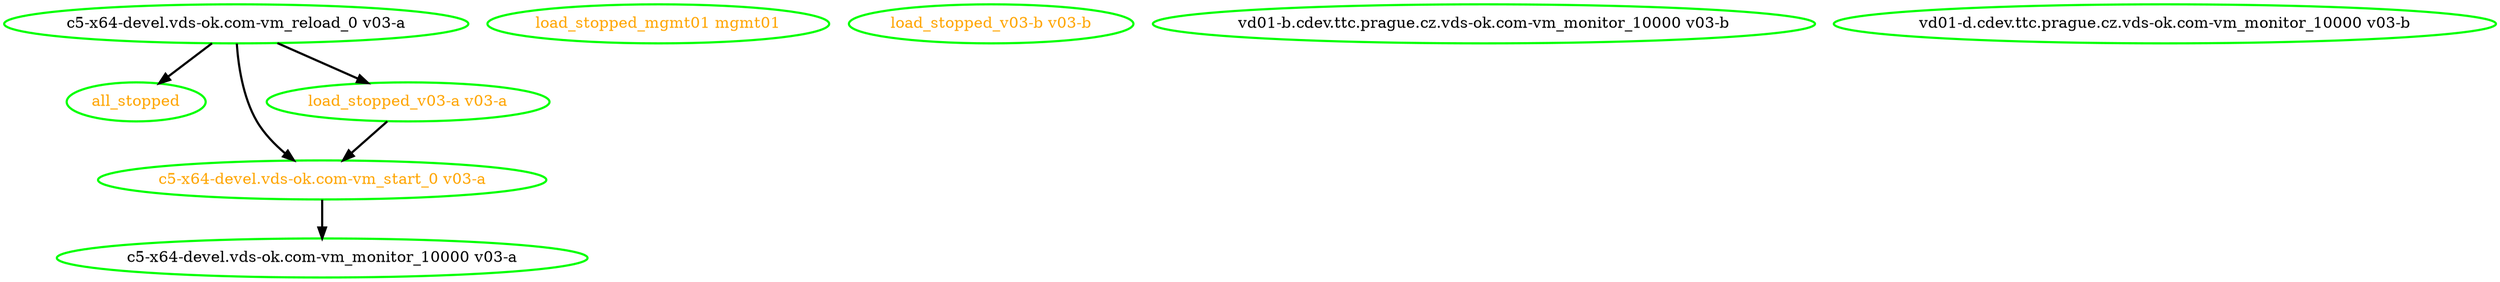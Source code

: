 digraph "g" {
"all_stopped" [ style=bold color="green" fontcolor="orange"]
"c5-x64-devel.vds-ok.com-vm_monitor_10000 v03-a" [ style=bold color="green" fontcolor="black"]
"c5-x64-devel.vds-ok.com-vm_reload_0 v03-a" -> "all_stopped" [ style = bold]
"c5-x64-devel.vds-ok.com-vm_reload_0 v03-a" -> "c5-x64-devel.vds-ok.com-vm_start_0 v03-a" [ style = bold]
"c5-x64-devel.vds-ok.com-vm_reload_0 v03-a" -> "load_stopped_v03-a v03-a" [ style = bold]
"c5-x64-devel.vds-ok.com-vm_reload_0 v03-a" [ style=bold color="green" fontcolor="black"]
"c5-x64-devel.vds-ok.com-vm_start_0 v03-a" -> "c5-x64-devel.vds-ok.com-vm_monitor_10000 v03-a" [ style = bold]
"c5-x64-devel.vds-ok.com-vm_start_0 v03-a" [ style=bold color="green" fontcolor="orange"]
"load_stopped_mgmt01 mgmt01" [ style=bold color="green" fontcolor="orange"]
"load_stopped_v03-a v03-a" -> "c5-x64-devel.vds-ok.com-vm_start_0 v03-a" [ style = bold]
"load_stopped_v03-a v03-a" [ style=bold color="green" fontcolor="orange"]
"load_stopped_v03-b v03-b" [ style=bold color="green" fontcolor="orange"]
"vd01-b.cdev.ttc.prague.cz.vds-ok.com-vm_monitor_10000 v03-b" [ style=bold color="green" fontcolor="black"]
"vd01-d.cdev.ttc.prague.cz.vds-ok.com-vm_monitor_10000 v03-b" [ style=bold color="green" fontcolor="black"]
}
